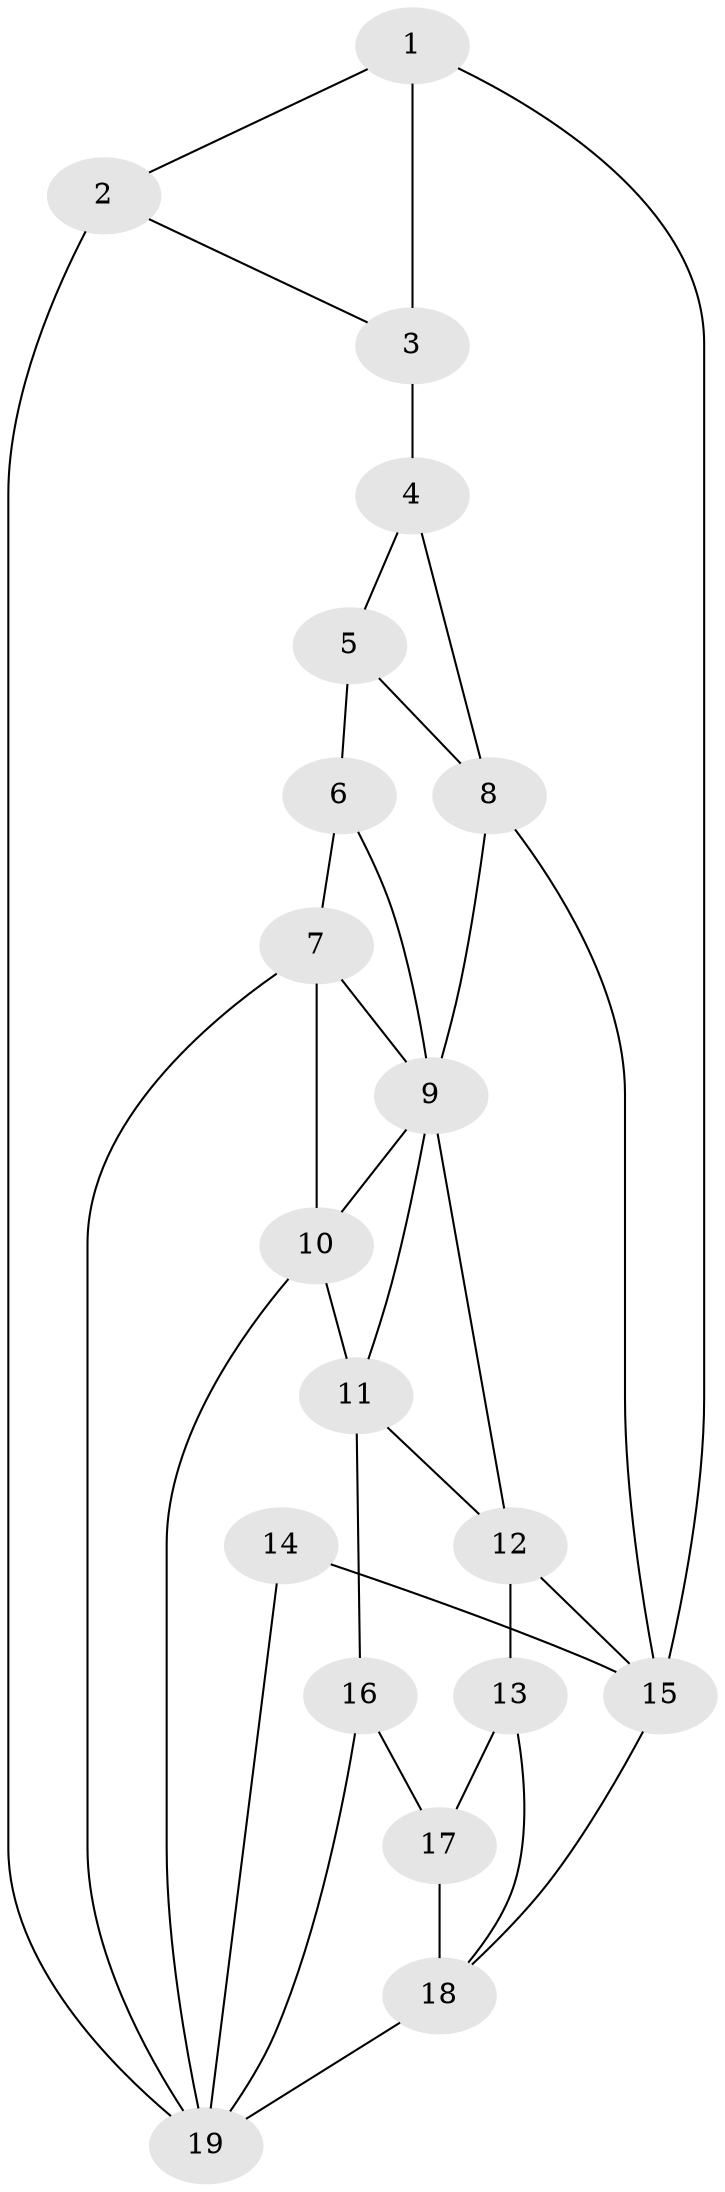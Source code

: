 // original degree distribution, {3: 0.034482758620689655, 4: 0.25862068965517243, 5: 0.4827586206896552, 6: 0.22413793103448276}
// Generated by graph-tools (version 1.1) at 2025/38/03/04/25 23:38:32]
// undirected, 19 vertices, 35 edges
graph export_dot {
  node [color=gray90,style=filled];
  1;
  2;
  3;
  4;
  5;
  6;
  7;
  8;
  9;
  10;
  11;
  12;
  13;
  14;
  15;
  16;
  17;
  18;
  19;
  1 -- 2 [weight=1.0];
  1 -- 3 [weight=1.0];
  1 -- 15 [weight=1.0];
  2 -- 3 [weight=1.0];
  2 -- 19 [weight=2.0];
  3 -- 4 [weight=2.0];
  4 -- 5 [weight=1.0];
  4 -- 8 [weight=2.0];
  5 -- 6 [weight=2.0];
  5 -- 8 [weight=1.0];
  6 -- 7 [weight=2.0];
  6 -- 9 [weight=1.0];
  7 -- 9 [weight=1.0];
  7 -- 10 [weight=1.0];
  7 -- 19 [weight=1.0];
  8 -- 9 [weight=1.0];
  8 -- 15 [weight=1.0];
  9 -- 10 [weight=1.0];
  9 -- 11 [weight=1.0];
  9 -- 12 [weight=1.0];
  10 -- 11 [weight=3.0];
  10 -- 19 [weight=1.0];
  11 -- 12 [weight=1.0];
  11 -- 16 [weight=1.0];
  12 -- 13 [weight=2.0];
  12 -- 15 [weight=1.0];
  13 -- 17 [weight=1.0];
  13 -- 18 [weight=1.0];
  14 -- 15 [weight=2.0];
  14 -- 19 [weight=2.0];
  15 -- 18 [weight=1.0];
  16 -- 17 [weight=2.0];
  16 -- 19 [weight=1.0];
  17 -- 18 [weight=2.0];
  18 -- 19 [weight=1.0];
}
